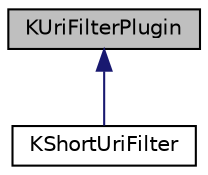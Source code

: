 digraph "KUriFilterPlugin"
{
  edge [fontname="Helvetica",fontsize="10",labelfontname="Helvetica",labelfontsize="10"];
  node [fontname="Helvetica",fontsize="10",shape=record];
  Node0 [label="KUriFilterPlugin",height=0.2,width=0.4,color="black", fillcolor="grey75", style="filled", fontcolor="black"];
  Node0 -> Node1 [dir="back",color="midnightblue",fontsize="10",style="solid",fontname="Helvetica"];
  Node1 [label="KShortUriFilter",height=0.2,width=0.4,color="black", fillcolor="white", style="filled",URL="$classKShortUriFilter.html",tooltip="This is short URL filter class. "];
}
